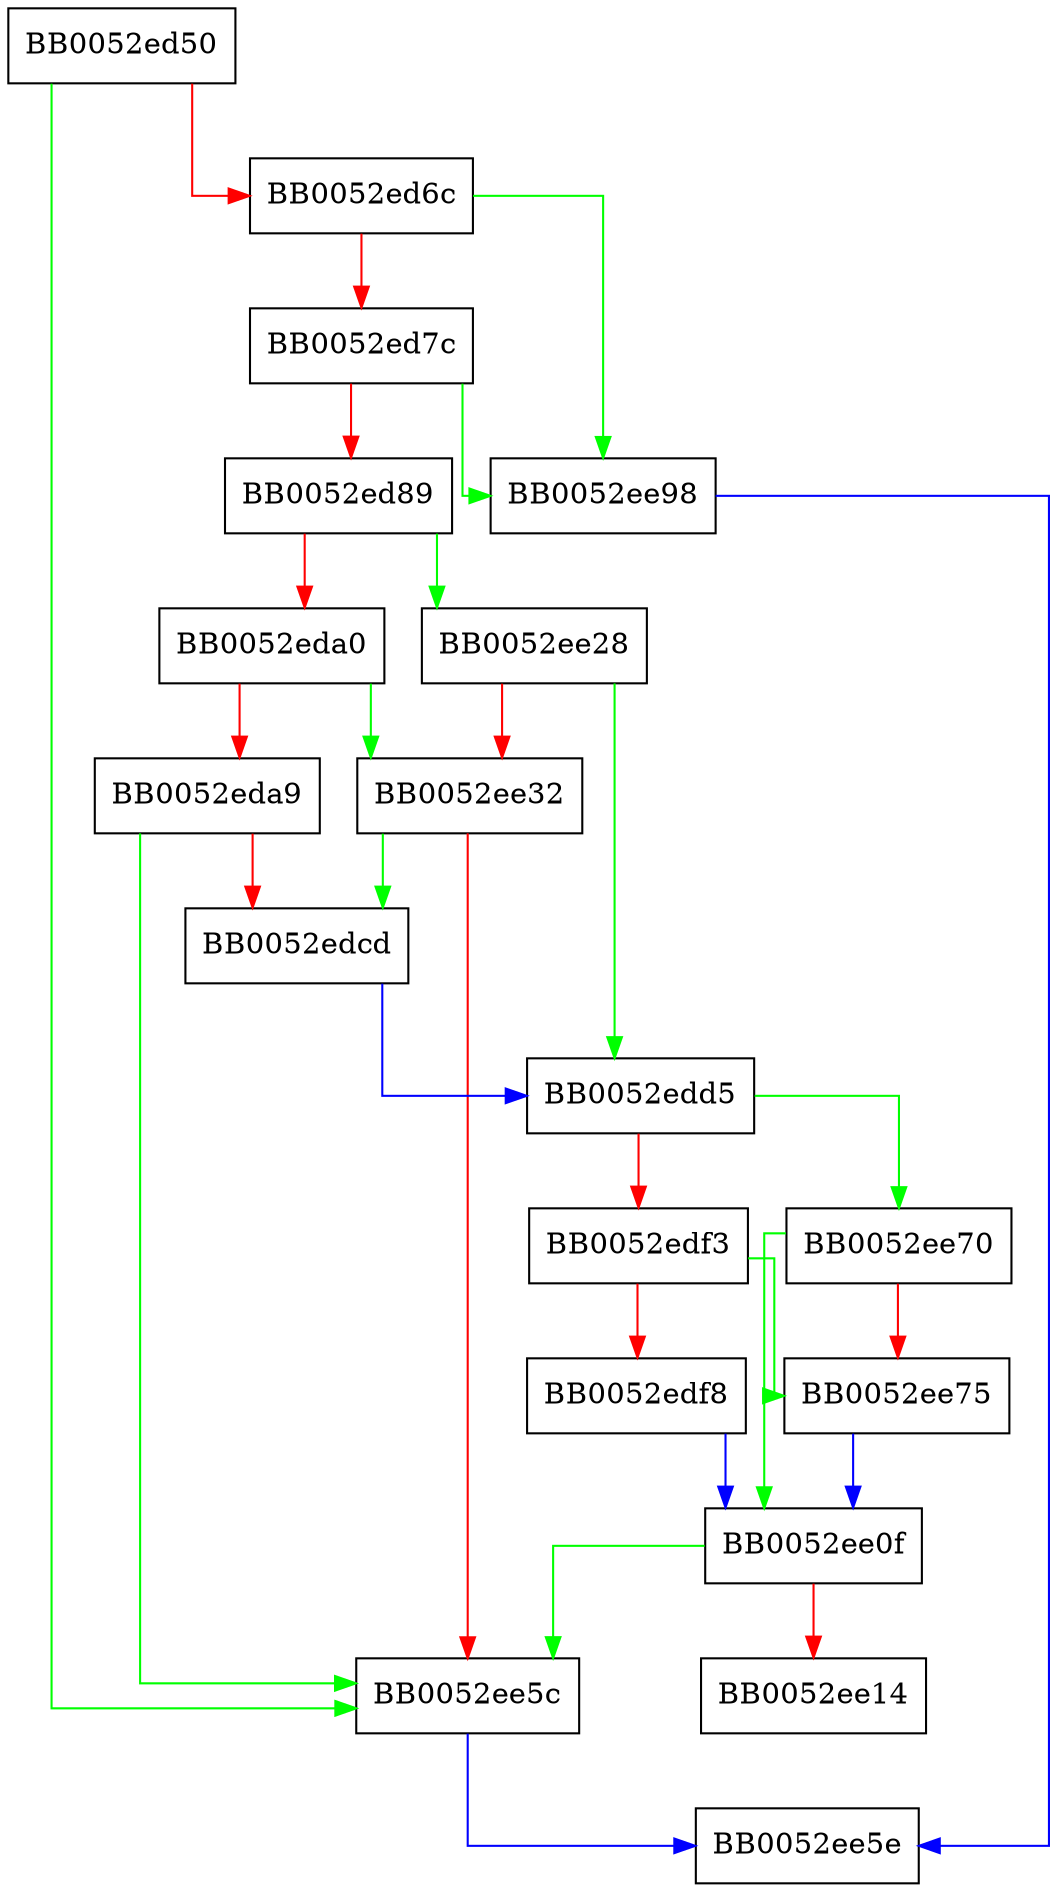 digraph BIO_ptr_ctrl {
  node [shape="box"];
  graph [splines=ortho];
  BB0052ed50 -> BB0052ee5c [color="green"];
  BB0052ed50 -> BB0052ed6c [color="red"];
  BB0052ed6c -> BB0052ee98 [color="green"];
  BB0052ed6c -> BB0052ed7c [color="red"];
  BB0052ed7c -> BB0052ee98 [color="green"];
  BB0052ed7c -> BB0052ed89 [color="red"];
  BB0052ed89 -> BB0052ee28 [color="green"];
  BB0052ed89 -> BB0052eda0 [color="red"];
  BB0052eda0 -> BB0052ee32 [color="green"];
  BB0052eda0 -> BB0052eda9 [color="red"];
  BB0052eda9 -> BB0052ee5c [color="green"];
  BB0052eda9 -> BB0052edcd [color="red"];
  BB0052edcd -> BB0052edd5 [color="blue"];
  BB0052edd5 -> BB0052ee70 [color="green"];
  BB0052edd5 -> BB0052edf3 [color="red"];
  BB0052edf3 -> BB0052ee75 [color="green"];
  BB0052edf3 -> BB0052edf8 [color="red"];
  BB0052edf8 -> BB0052ee0f [color="blue"];
  BB0052ee0f -> BB0052ee5c [color="green"];
  BB0052ee0f -> BB0052ee14 [color="red"];
  BB0052ee28 -> BB0052edd5 [color="green"];
  BB0052ee28 -> BB0052ee32 [color="red"];
  BB0052ee32 -> BB0052edcd [color="green"];
  BB0052ee32 -> BB0052ee5c [color="red"];
  BB0052ee5c -> BB0052ee5e [color="blue"];
  BB0052ee70 -> BB0052ee0f [color="green"];
  BB0052ee70 -> BB0052ee75 [color="red"];
  BB0052ee75 -> BB0052ee0f [color="blue"];
  BB0052ee98 -> BB0052ee5e [color="blue"];
}